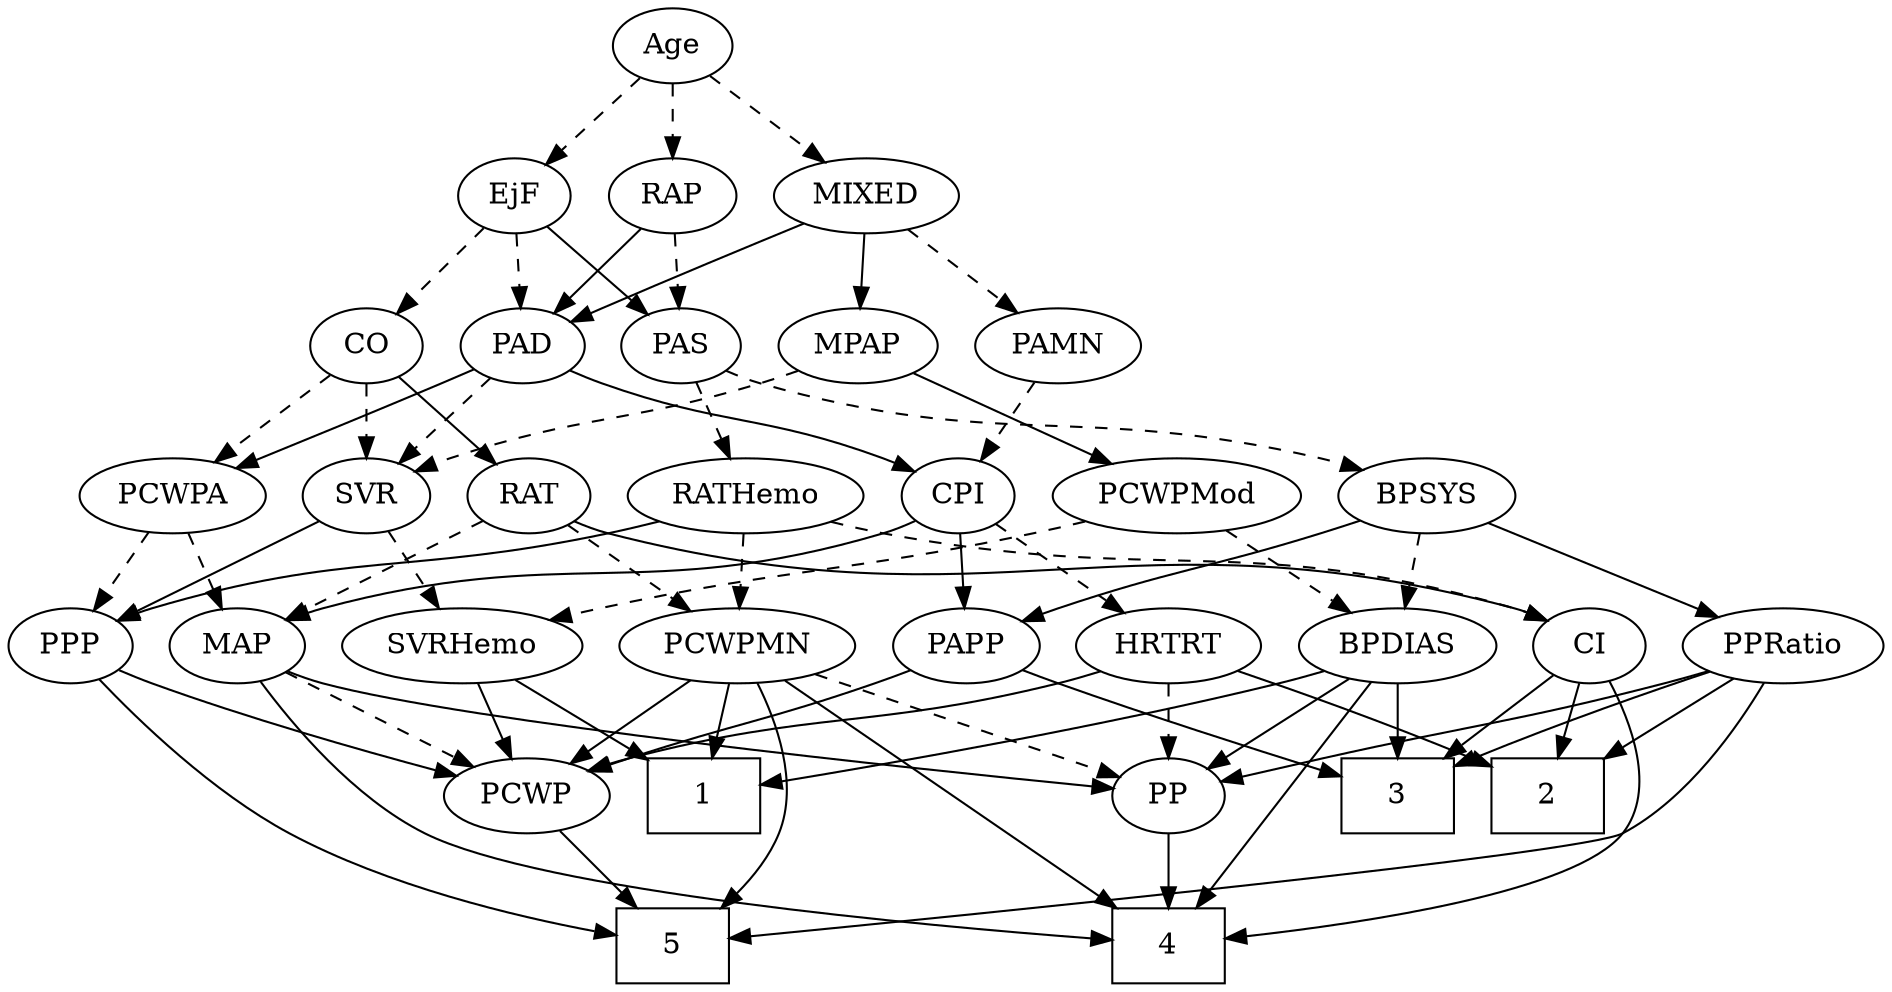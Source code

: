 strict digraph {
	graph [bb="0,0,866,468"];
	node [label="\N"];
	1	[height=0.5,
		pos="284,90",
		shape=box,
		width=0.75];
	2	[height=0.5,
		pos="754,90",
		shape=box,
		width=0.75];
	3	[height=0.5,
		pos="634,90",
		shape=box,
		width=0.75];
	4	[height=0.5,
		pos="503,18",
		shape=box,
		width=0.75];
	5	[height=0.5,
		pos="396,18",
		shape=box,
		width=0.75];
	Age	[height=0.5,
		pos="314,450",
		width=0.75];
	EjF	[height=0.5,
		pos="314,378",
		width=0.75];
	Age -> EjF	[pos="e,314,396.1 314,431.7 314,423.98 314,414.71 314,406.11",
		style=dashed];
	RAP	[height=0.5,
		pos="387,378",
		width=0.77632];
	Age -> RAP	[pos="e,371.99,393.38 328.77,434.83 339.09,424.94 353.05,411.55 364.72,400.36",
		style=dashed];
	MIXED	[height=0.5,
		pos="229,378",
		width=1.1193];
	Age -> MIXED	[pos="e,247.4,394.16 297.61,435.5 285.59,425.61 269.02,411.96 255.18,400.56",
		style=dashed];
	PAD	[height=0.5,
		pos="235,306",
		width=0.79437];
	EjF -> PAD	[pos="e,250.84,321.04 298.39,363.17 286.99,353.07 271.35,339.21 258.45,327.79",
		style=dashed];
	CO	[height=0.5,
		pos="309,306",
		width=0.75];
	EjF -> CO	[pos="e,310.22,324.1 312.76,359.7 312.21,351.98 311.55,342.71 310.93,334.11",
		style=dashed];
	PAS	[height=0.5,
		pos="481,306",
		width=0.75];
	EjF -> PAS	[pos="e,458.11,315.8 335.22,366.73 340.06,364.46 345.18,362.11 350,360 383.27,345.42 421.89,329.98 448.52,319.54",
		style=solid];
	RAP -> PAD	[pos="e,257.62,317.42 364.89,366.82 339.15,354.97 296.41,335.28 267.03,321.75",
		style=solid];
	RAP -> PAS	[pos="e,463.71,319.87 404.68,363.83 418.95,353.21 439.22,338.11 455.28,326.15",
		style=dashed];
	MPAP	[height=0.5,
		pos="150,306",
		width=0.97491];
	MIXED -> MPAP	[pos="e,166.94,322.01 211.46,361.46 200.57,351.82 186.42,339.28 174.44,328.66",
		style=solid];
	MIXED -> PAD	[pos="e,233.53,324.1 230.48,359.7 231.14,351.98 231.93,342.71 232.67,334.11",
		style=solid];
	PAMN	[height=0.5,
		pos="390,306",
		width=1.011];
	MIXED -> PAMN	[pos="e,363.61,318.47 257.04,364.81 283.99,353.09 324.84,335.33 354.15,322.59",
		style=dashed];
	SVR	[height=0.5,
		pos="150,234",
		width=0.77632];
	MPAP -> SVR	[pos="e,150,252.1 150,287.7 150,279.98 150,270.71 150,262.11",
		style=dashed];
	PCWPMod	[height=0.5,
		pos="51.995,234",
		width=1.4443];
	MPAP -> PCWPMod	[pos="e,73.844,250.61 130.16,290.83 116.38,280.99 97.766,267.69 82.156,256.54",
		style=solid];
	BPSYS	[height=0.5,
		pos="597,234",
		width=1.0471];
	BPDIAS	[height=0.5,
		pos="476,162",
		width=1.1735];
	BPSYS -> BPDIAS	[pos="e,500.2,177 573.95,219.67 555.55,209.03 529.54,193.98 508.94,182.06",
		style=dashed];
	PPRatio	[height=0.5,
		pos="754,162",
		width=1.1013];
	BPSYS -> PPRatio	[pos="e,726.7,175.17 623.63,221.13 649.41,209.63 688.7,192.11 717.41,179.31",
		style=solid];
	PAPP	[height=0.5,
		pos="568,162",
		width=0.88464];
	BPSYS -> PAPP	[pos="e,574.95,179.79 589.98,216.05 586.63,207.97 582.55,198.12 578.81,189.11",
		style=solid];
	CPI	[height=0.5,
		pos="325,234",
		width=0.75];
	PAD -> CPI	[pos="e,308,248.22 252.35,291.5 265.88,280.98 284.86,266.22 300.03,254.42",
		style=solid];
	PAD -> SVR	[pos="e,166.46,248.56 218.2,291.17 205.66,280.85 188.35,266.58 174.3,255.01",
		style=dashed];
	PCWPA	[height=0.5,
		pos="238,234",
		width=1.1555];
	PAD -> PCWPA	[pos="e,237.26,252.1 235.74,287.7 236.07,279.98 236.46,270.71 236.83,262.11",
		style=solid];
	RAT	[height=0.5,
		pos="397,234",
		width=0.75827];
	CO -> RAT	[pos="e,380.08,248.46 325.96,291.5 338.99,281.14 357.18,266.67 371.89,254.97",
		style=solid];
	CO -> SVR	[pos="e,172.24,245.37 287.75,294.77 282.92,292.5 277.79,290.14 273,288 235.14,271.15 224.94,268.65 187,252 185.2,251.21 183.36,250.39 \
181.5,249.56",
		style=dashed];
	CO -> PCWPA	[pos="e,254.17,250.95 294.28,290.5 284.78,281.13 272.21,268.73 261.35,258.03",
		style=dashed];
	PAS -> BPSYS	[pos="e,574.33,248.68 500.41,293.28 518.16,282.57 544.75,266.53 565.53,253.99",
		style=dashed];
	RATHemo	[height=0.5,
		pos="492,234",
		width=1.3721];
	PAS -> RATHemo	[pos="e,489.28,252.28 483.66,288.05 484.87,280.35 486.33,271.03 487.7,262.36",
		style=dashed];
	PAMN -> CPI	[pos="e,338.93,250.01 375.57,289.46 366.87,280.09 355.63,267.99 345.96,257.57",
		style=dashed];
	PCWPMN	[height=0.5,
		pos="366,162",
		width=1.3902];
	RATHemo -> PCWPMN	[pos="e,392.07,177.49 465.89,218.5 447.05,208.03 421.42,193.79 400.84,182.36",
		style=dashed];
	PPP	[height=0.5,
		pos="191,162",
		width=0.75];
	RATHemo -> PPP	[pos="e,211.55,173.86 455.33,221.77 447.97,219.71 440.27,217.68 433,216 342.43,195.1 315.59,208.1 227,180 225.07,179.39 223.11,178.7 221.16,\
177.95",
		style=solid];
	CI	[height=0.5,
		pos="839,162",
		width=0.75];
	RATHemo -> CI	[pos="e,818.47,173.98 527.99,221.58 535.23,219.53 542.82,217.55 550,216 661,191.96 694.2,212.61 803,180 804.93,179.42 806.9,178.75 808.86,\
178.02",
		style=dashed];
	MAP	[height=0.5,
		pos="267,162",
		width=0.84854];
	CPI -> MAP	[pos="e,279.96,178.64 312.41,217.81 304.84,208.67 295.04,196.85 286.49,186.52",
		style=solid];
	CPI -> PAPP	[pos="e,543.54,173.98 345.6,222.29 350.55,219.99 355.89,217.73 361,216 432.48,191.73 454.95,202.55 527,180 529.29,179.28 531.64,178.49 \
533.99,177.64",
		style=solid];
	HRTRT	[height=0.5,
		pos="657,162",
		width=1.1013];
	CPI -> HRTRT	[pos="e,627.83,174.36 345.52,222.03 350.47,219.74 355.83,217.56 361,216 467.64,183.87 500.87,206.72 609,180 611.99,179.26 615.06,178.41 \
618.12,177.48",
		style=dashed];
	RAT -> PCWPMN	[pos="e,373.5,179.96 389.65,216.41 386.07,208.34 381.69,198.43 377.67,189.35",
		style=dashed];
	RAT -> MAP	[pos="e,288.8,174.74 376.4,221.91 355.19,210.49 321.91,192.57 297.62,179.49",
		style=dashed];
	RAT -> CI	[pos="e,818.52,174.15 417.67,222.04 422.88,219.69 428.54,217.48 434,216 593.07,173.01 644.15,223.83 803,180 804.94,179.46 806.92,178.83 \
808.88,178.12",
		style=solid];
	SVRHemo	[height=0.5,
		pos="95.995,162",
		width=1.3902];
	SVR -> SVRHemo	[pos="e,108.7,179.47 138.01,217.46 131.21,208.65 122.56,197.43 114.87,187.46",
		style=dashed];
	SVR -> PPP	[pos="e,181.54,179.15 159.5,216.76 164.52,208.19 170.79,197.49 176.41,187.9",
		style=solid];
	PCWPMod -> SVRHemo	[pos="e,85.442,179.79 62.647,216.05 67.835,207.8 74.183,197.7 79.943,188.54",
		style=dashed];
	PCWPMod -> BPDIAS	[pos="e,445.27,174.38 89.847,221.46 97.46,219.42 105.44,217.48 113,216 249.98,189.18 288.72,210.23 425,180 428.43,179.24 431.95,178.33 \
435.46,177.34",
		style=dashed];
	PCWPA -> MAP	[pos="e,260.04,179.79 245.02,216.05 248.36,207.97 252.45,198.12 256.18,189.11",
		style=dashed];
	PCWPA -> PPP	[pos="e,201.73,178.99 226.86,216.41 221.04,207.74 213.8,196.97 207.36,187.38",
		style=dashed];
	PCWPMN -> 1	[pos="e,303.96,108.04 347.39,145.12 336.87,136.14 323.51,124.73 311.77,114.71",
		style=solid];
	PCWPMN -> 4	[pos="e,488.39,36.143 383.84,145.16 395.28,134.83 410.3,120.91 423,108 443.59,87.06 465.83,62.11 481.62,43.963",
		style=solid];
	PCWPMN -> 5	[pos="e,402.9,36.201 383.72,144.69 392.88,135.03 403.13,121.97 408,108 415.01,87.843 411.09,63.794 405.93,45.78",
		style=solid];
	PP	[height=0.5,
		pos="558,90",
		width=0.75];
	PCWPMN -> PP	[pos="e,534.71,99.489 399.88,148.65 435.15,135.79 490.03,115.78 524.98,103.04",
		style=dashed];
	PCWP	[height=0.5,
		pos="364,90",
		width=0.97491];
	PCWPMN -> PCWP	[pos="e,364.48,108.1 365.5,143.7 365.28,135.98 365.02,126.71 364.77,118.11",
		style=solid];
	SVRHemo -> 1	[pos="e,256.77,101.14 129.61,148.49 162.67,136.17 213.03,117.42 247.17,104.71",
		style=solid];
	SVRHemo -> PCWP	[pos="e,337.23,102.09 133.35,149.84 140.51,147.81 147.97,145.78 155,144 227.76,125.6 248.11,129.59 320,108 322.55,107.23 325.18,106.38 \
327.8,105.49",
		style=solid];
	BPDIAS -> 1	[pos="e,311.37,104.32 443.59,150.21 406.52,137.84 348.18,118.26 320.79,107.99",
		style=solid];
	BPDIAS -> 3	[pos="e,606.79,103.06 504.24,148.49 530.32,136.93 569.19,119.71 597.59,107.13",
		style=solid];
	BPDIAS -> 4	[pos="e,499.73,36.189 479.25,143.87 483.85,119.67 492.31,75.211 497.79,46.393",
		style=solid];
	BPDIAS -> PP	[pos="e,542.06,104.6 494.19,145.46 505.96,135.42 521.4,122.24 534.14,111.36",
		style=solid];
	MAP -> 4	[pos="e,475.75,25.806 256.42,144.98 245.07,125.56 230.82,92.858 248,72 300.96,7.6694 350.57,53.706 432,36 442.98,33.612 454.87,30.839 \
465.72,28.234",
		style=solid];
	MAP -> PP	[pos="e,531.92,94.797 290.4,150.16 295.78,147.92 301.53,145.72 307,144 381.8,120.45 472.44,104.22 521.75,96.386",
		style=solid];
	MAP -> PCWP	[pos="e,344.35,105.18 285.7,147.5 299.91,137.25 319.7,122.97 335.83,111.33",
		style=dashed];
	PP -> 4	[pos="e,516.45,36.127 546.06,73.811 539.25,65.141 530.54,54.052 522.73,44.12",
		style=solid];
	PPP -> 5	[pos="e,368.84,19.089 190.87,143.85 191.68,123.92 196.08,91.328 215,72 253.03,33.145 317.87,22.397 358.74,19.641",
		style=solid];
	PPP -> PCWP	[pos="e,336.61,101.58 212.2,150.68 217.03,148.41 222.17,146.07 227,144 228.23,143.47 286.94,120.78 327.09,105.26",
		style=solid];
	PPRatio -> 2	[pos="e,754,108.1 754,143.7 754,135.98 754,126.71 754,118.11",
		style=solid];
	PPRatio -> 3	[pos="e,661.13,106.83 730.57,147.34 713.3,137.26 689.49,123.37 669.83,111.91",
		style=solid];
	PPRatio -> 5	[pos="e,423.22,25.92 743.43,144.51 729.33,123.96 702.34,89.457 670,72 589.36,28.481 556.7,54.677 467,36 455.99,33.709 444.1,30.966 433.24,\
28.359",
		style=solid];
	PPRatio -> PP	[pos="e,579.87,100.67 723.81,150.21 717.91,148.13 711.76,145.98 706,144 658.15,127.55 645.32,125.91 598,108 595.12,106.91 592.15,105.74 \
589.19,104.54",
		style=solid];
	PCWP -> 5	[pos="e,388.02,36.447 371.58,72.411 375.22,64.454 379.67,54.722 383.76,45.756",
		style=solid];
	CI -> 2	[pos="e,774.86,108.18 822.61,147.5 811.34,138.23 796.08,125.66 782.81,114.73",
		style=solid];
	CI -> 3	[pos="e,661.02,98.237 817.89,150.44 813.05,148.19 807.89,145.91 803,144 758.29,126.53 705.27,110.66 670.7,100.93",
		style=solid];
	CI -> 4	[pos="e,530.38,21.083 834.47,143.92 828.1,123.43 814.45,89.649 790,72 750.6,43.575 609.22,27.998 540.72,21.969",
		style=solid];
	PAPP -> 3	[pos="e,617.85,108.13 582.32,145.81 590.65,136.97 601.37,125.61 610.87,115.52",
		style=solid];
	PAPP -> PCWP	[pos="e,393.68,99.883 543.4,150.44 538.03,148.23 532.34,145.98 527,144 485.25,128.59 436.66,113.1 403.47,102.88",
		style=solid];
	HRTRT -> 2	[pos="e,730.38,108.04 677.57,146.15 690.49,136.83 707.43,124.61 722.07,114.04",
		style=solid];
	HRTRT -> PP	[pos="e,575.83,103.61 636.48,146.5 621.38,135.82 600.72,121.21 584.39,109.66",
		style=dashed];
	HRTRT -> PCWP	[pos="e,396.82,96.724 627.48,149.88 621.41,147.79 615.03,145.71 609,144 539.04,124.13 456.01,107.62 406.79,98.546",
		style=solid];
}
